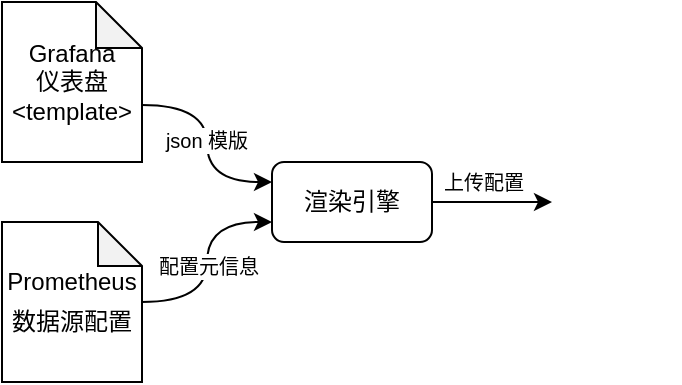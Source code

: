 <mxfile version="26.2.12">
  <diagram name="第 1 页" id="oR4tM1SVHTSBvVTLK1WI">
    <mxGraphModel dx="451" dy="299" grid="1" gridSize="10" guides="1" tooltips="1" connect="1" arrows="1" fold="1" page="1" pageScale="1" pageWidth="827" pageHeight="1169" math="0" shadow="0">
      <root>
        <mxCell id="0" />
        <mxCell id="1" parent="0" />
        <mxCell id="9zaQ96fbetAst5aaWevS-4" style="edgeStyle=orthogonalEdgeStyle;rounded=0;orthogonalLoop=1;jettySize=auto;html=1;exitX=0;exitY=0;exitDx=70;exitDy=51.5;exitPerimeter=0;entryX=0;entryY=0.25;entryDx=0;entryDy=0;curved=1;" edge="1" parent="1" source="9zaQ96fbetAst5aaWevS-1" target="9zaQ96fbetAst5aaWevS-3">
          <mxGeometry relative="1" as="geometry" />
        </mxCell>
        <mxCell id="9zaQ96fbetAst5aaWevS-8" value="&lt;font style=&quot;font-size: 10px;&quot;&gt;json 模版&lt;/font&gt;" style="edgeLabel;html=1;align=center;verticalAlign=middle;resizable=0;points=[];" vertex="1" connectable="0" parent="9zaQ96fbetAst5aaWevS-4">
          <mxGeometry x="-0.031" y="-1" relative="1" as="geometry">
            <mxPoint as="offset" />
          </mxGeometry>
        </mxCell>
        <mxCell id="9zaQ96fbetAst5aaWevS-1" value="&lt;font&gt;&lt;font&gt;Grafana&lt;/font&gt;&lt;/font&gt;&lt;div&gt;仪表盘&lt;br&gt;&lt;div&gt;&amp;lt;template&amp;gt;&lt;/div&gt;&lt;/div&gt;" style="shape=note;whiteSpace=wrap;html=1;backgroundOutline=1;darkOpacity=0.05;size=23;" vertex="1" parent="1">
          <mxGeometry x="265" y="260" width="70" height="80" as="geometry" />
        </mxCell>
        <mxCell id="9zaQ96fbetAst5aaWevS-5" style="edgeStyle=orthogonalEdgeStyle;rounded=0;orthogonalLoop=1;jettySize=auto;html=1;entryX=0;entryY=0.75;entryDx=0;entryDy=0;curved=1;" edge="1" parent="1" source="9zaQ96fbetAst5aaWevS-2" target="9zaQ96fbetAst5aaWevS-3">
          <mxGeometry relative="1" as="geometry" />
        </mxCell>
        <mxCell id="9zaQ96fbetAst5aaWevS-9" value="&lt;font style=&quot;font-size: 10px;&quot;&gt;配置元信息&lt;/font&gt;" style="edgeLabel;html=1;align=center;verticalAlign=middle;resizable=0;points=[];" vertex="1" connectable="0" parent="9zaQ96fbetAst5aaWevS-5">
          <mxGeometry x="-0.026" relative="1" as="geometry">
            <mxPoint as="offset" />
          </mxGeometry>
        </mxCell>
        <mxCell id="9zaQ96fbetAst5aaWevS-2" value="&lt;div style=&quot;line-height: 160%;&quot;&gt;Prometheus&lt;div style=&quot;line-height: 160%;&quot;&gt;数据源配置&lt;/div&gt;&lt;/div&gt;" style="shape=note;whiteSpace=wrap;html=1;backgroundOutline=1;darkOpacity=0.05;size=22;" vertex="1" parent="1">
          <mxGeometry x="265" y="370" width="70" height="80" as="geometry" />
        </mxCell>
        <mxCell id="9zaQ96fbetAst5aaWevS-7" style="edgeStyle=orthogonalEdgeStyle;rounded=0;orthogonalLoop=1;jettySize=auto;html=1;" edge="1" parent="1" source="9zaQ96fbetAst5aaWevS-3" target="9zaQ96fbetAst5aaWevS-6">
          <mxGeometry relative="1" as="geometry" />
        </mxCell>
        <mxCell id="9zaQ96fbetAst5aaWevS-3" value="渲染引擎" style="rounded=1;whiteSpace=wrap;html=1;" vertex="1" parent="1">
          <mxGeometry x="400" y="340" width="80" height="40" as="geometry" />
        </mxCell>
        <mxCell id="9zaQ96fbetAst5aaWevS-6" value="" style="shape=image;verticalLabelPosition=bottom;labelBackgroundColor=default;verticalAlign=top;aspect=fixed;imageAspect=0;image=https://upload.wikimedia.org/wikipedia/commons/thumb/a/a1/Grafana_logo.svg/1200px-Grafana_logo.svg.png;" vertex="1" parent="1">
          <mxGeometry x="540" y="327.29" width="64" height="65.42" as="geometry" />
        </mxCell>
        <mxCell id="9zaQ96fbetAst5aaWevS-10" value="&lt;font style=&quot;font-size: 10px;&quot;&gt;上传配置&lt;/font&gt;" style="text;html=1;align=center;verticalAlign=middle;whiteSpace=wrap;rounded=0;" vertex="1" parent="1">
          <mxGeometry x="476" y="335.29" width="60" height="30" as="geometry" />
        </mxCell>
      </root>
    </mxGraphModel>
  </diagram>
</mxfile>
